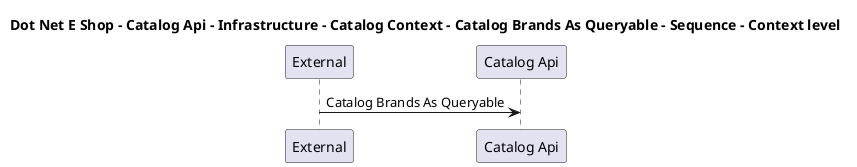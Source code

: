 @startuml

title Dot Net E Shop - Catalog Api - Infrastructure - Catalog Context - Catalog Brands As Queryable - Sequence - Context level

participant "External" as C4InterFlow.SoftwareSystems.ExternalSystem
participant "Catalog Api" as DotNetEShop.SoftwareSystems.CatalogApi

C4InterFlow.SoftwareSystems.ExternalSystem -> DotNetEShop.SoftwareSystems.CatalogApi : Catalog Brands As Queryable


@enduml
